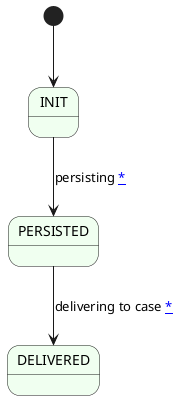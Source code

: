 @startuml
skinparam state {
    BackgroundColor HoneyDew
}

[*] --> INIT
INIT --> PERSISTED : persisting [[https://github.com/ONSdigital/rm-sample-service/blob/main/src/main/java/uk/gov/ons/ctp/response/sample/service/impl/SampleServiceImpl.java#L201 *]]
PERSISTED --> DELIVERED : delivering to case [[https://github.com/ONSdigital/rm-sample-service/blob/main/src/main/java/uk/gov/ons/ctp/response/sample/service/SampleDistributionService.java#L103 *]]
@enduml
